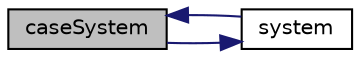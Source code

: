 digraph "caseSystem"
{
  bgcolor="transparent";
  edge [fontname="Helvetica",fontsize="10",labelfontname="Helvetica",labelfontsize="10"];
  node [fontname="Helvetica",fontsize="10",shape=record];
  rankdir="LR";
  Node1 [label="caseSystem",height=0.2,width=0.4,color="black", fillcolor="grey75", style="filled", fontcolor="black"];
  Node1 -> Node2 [color="midnightblue",fontsize="10",style="solid",fontname="Helvetica"];
  Node2 [label="system",height=0.2,width=0.4,color="black",URL="$a02686.html#a5f13b4302d1fa7edcca14b08917974fc",tooltip="Return system name. "];
  Node2 -> Node1 [color="midnightblue",fontsize="10",style="solid",fontname="Helvetica"];
}
